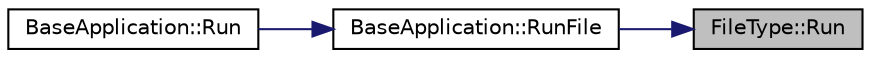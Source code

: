 digraph "FileType::Run"
{
 // LATEX_PDF_SIZE
  edge [fontname="Helvetica",fontsize="10",labelfontname="Helvetica",labelfontsize="10"];
  node [fontname="Helvetica",fontsize="10",shape=record];
  rankdir="RL";
  Node60 [label="FileType::Run",height=0.2,width=0.4,color="black", fillcolor="grey75", style="filled", fontcolor="black",tooltip="Run the file by proper file application."];
  Node60 -> Node61 [dir="back",color="midnightblue",fontsize="10",style="solid",fontname="Helvetica"];
  Node61 [label="BaseApplication::RunFile",height=0.2,width=0.4,color="black", fillcolor="white", style="filled",URL="$class_base_application.html#adecbc4b863bc92fc6dbc79efcf7ae7a6",tooltip="Run File. @detail operation run [Target]."];
  Node61 -> Node62 [dir="back",color="midnightblue",fontsize="10",style="solid",fontname="Helvetica"];
  Node62 [label="BaseApplication::Run",height=0.2,width=0.4,color="black", fillcolor="white", style="filled",URL="$class_base_application.html#a8f2ce8add401a3b537f041df9f7ef978",tooltip="Program driver."];
}
